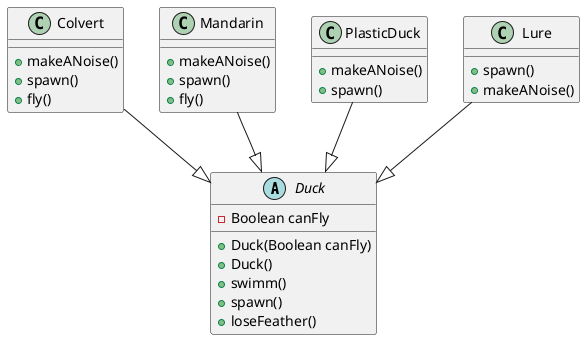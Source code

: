 @startuml
'https://plantuml.com/class-diagram

abstract class Duck {
- Boolean canFly
+ Duck(Boolean canFly)
+ Duck()
+ swimm()
+ spawn()
+ loseFeather()
}

class Colvert{
+ makeANoise()
+ spawn()
+ fly()
}

class Mandarin {
+ makeANoise()
+ spawn()
+ fly()
}

class PlasticDuck {
+ makeANoise()
+ spawn()
}

class Lure {
+ spawn()
+ makeANoise()
}

Lure --|> Duck
PlasticDuck --|> Duck
Mandarin --|> Duck
Colvert --|> Duck
@enduml